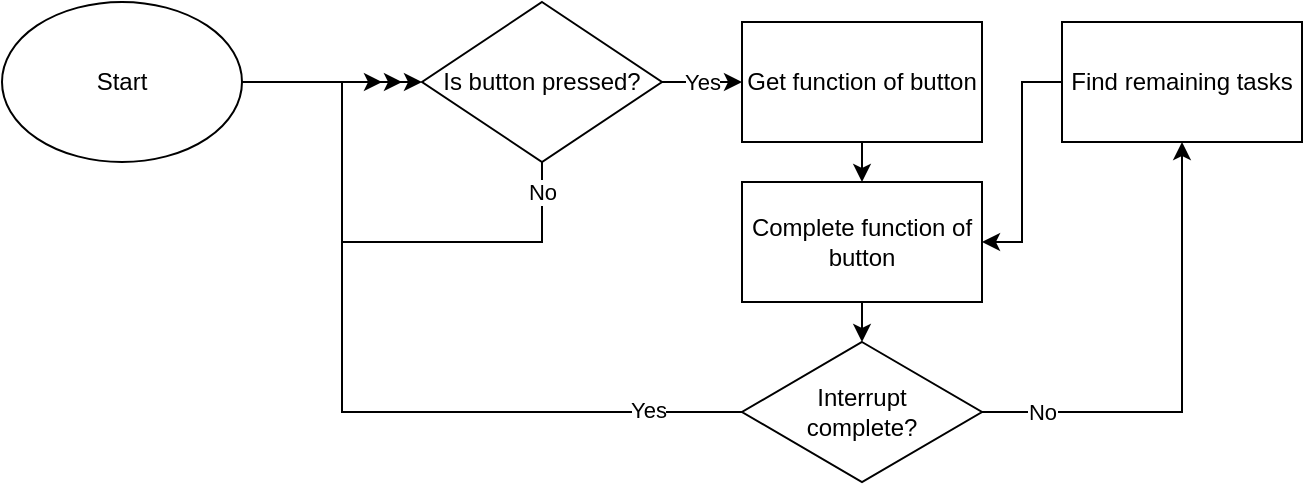 <mxfile version="13.6.10" type="device"><diagram id="knSXlzeN4QMbqxDJ91yb" name="Page-1"><mxGraphModel dx="765" dy="516" grid="1" gridSize="10" guides="1" tooltips="1" connect="1" arrows="1" fold="1" page="1" pageScale="1" pageWidth="850" pageHeight="1100" math="0" shadow="0"><root><mxCell id="0"/><mxCell id="1" parent="0"/><mxCell id="XHfwRC1X1hxLAuKc74Lf-5" value="" style="edgeStyle=orthogonalEdgeStyle;rounded=0;orthogonalLoop=1;jettySize=auto;html=1;" edge="1" parent="1" source="XHfwRC1X1hxLAuKc74Lf-1" target="XHfwRC1X1hxLAuKc74Lf-2"><mxGeometry relative="1" as="geometry"/></mxCell><mxCell id="XHfwRC1X1hxLAuKc74Lf-1" value="Start" style="ellipse;whiteSpace=wrap;html=1;" vertex="1" parent="1"><mxGeometry x="10" y="40" width="120" height="80" as="geometry"/></mxCell><mxCell id="XHfwRC1X1hxLAuKc74Lf-6" value="Yes" style="edgeStyle=orthogonalEdgeStyle;rounded=0;orthogonalLoop=1;jettySize=auto;html=1;" edge="1" parent="1" source="XHfwRC1X1hxLAuKc74Lf-2" target="XHfwRC1X1hxLAuKc74Lf-3"><mxGeometry relative="1" as="geometry"><mxPoint as="offset"/></mxGeometry></mxCell><mxCell id="XHfwRC1X1hxLAuKc74Lf-12" value="No" style="edgeStyle=orthogonalEdgeStyle;rounded=0;orthogonalLoop=1;jettySize=auto;html=1;exitX=0.5;exitY=1;exitDx=0;exitDy=0;" edge="1" parent="1" source="XHfwRC1X1hxLAuKc74Lf-2"><mxGeometry x="-0.882" relative="1" as="geometry"><mxPoint x="210" y="80" as="targetPoint"/><Array as="points"><mxPoint x="280" y="160"/><mxPoint x="180" y="160"/><mxPoint x="180" y="80"/></Array><mxPoint as="offset"/></mxGeometry></mxCell><mxCell id="XHfwRC1X1hxLAuKc74Lf-2" value="Is button pressed?" style="rhombus;whiteSpace=wrap;html=1;" vertex="1" parent="1"><mxGeometry x="220" y="40" width="120" height="80" as="geometry"/></mxCell><mxCell id="XHfwRC1X1hxLAuKc74Lf-21" style="edgeStyle=orthogonalEdgeStyle;rounded=0;orthogonalLoop=1;jettySize=auto;html=1;exitX=0.5;exitY=1;exitDx=0;exitDy=0;entryX=0.5;entryY=0;entryDx=0;entryDy=0;" edge="1" parent="1" source="XHfwRC1X1hxLAuKc74Lf-3" target="XHfwRC1X1hxLAuKc74Lf-13"><mxGeometry relative="1" as="geometry"/></mxCell><mxCell id="XHfwRC1X1hxLAuKc74Lf-3" value="Get function of button" style="rounded=0;whiteSpace=wrap;html=1;" vertex="1" parent="1"><mxGeometry x="380" y="50" width="120" height="60" as="geometry"/></mxCell><mxCell id="XHfwRC1X1hxLAuKc74Lf-22" style="edgeStyle=orthogonalEdgeStyle;rounded=0;orthogonalLoop=1;jettySize=auto;html=1;exitX=0.5;exitY=1;exitDx=0;exitDy=0;entryX=0.5;entryY=0;entryDx=0;entryDy=0;" edge="1" parent="1" source="XHfwRC1X1hxLAuKc74Lf-13"><mxGeometry relative="1" as="geometry"><mxPoint x="440" y="210" as="targetPoint"/></mxGeometry></mxCell><mxCell id="XHfwRC1X1hxLAuKc74Lf-13" value="Complete function of button" style="rounded=0;whiteSpace=wrap;html=1;" vertex="1" parent="1"><mxGeometry x="380" y="130" width="120" height="60" as="geometry"/></mxCell><mxCell id="XHfwRC1X1hxLAuKc74Lf-23" style="edgeStyle=orthogonalEdgeStyle;rounded=0;orthogonalLoop=1;jettySize=auto;html=1;entryX=1;entryY=0.5;entryDx=0;entryDy=0;" edge="1" parent="1" source="XHfwRC1X1hxLAuKc74Lf-15" target="XHfwRC1X1hxLAuKc74Lf-13"><mxGeometry relative="1" as="geometry"/></mxCell><mxCell id="XHfwRC1X1hxLAuKc74Lf-15" value="Find remaining tasks" style="rounded=0;whiteSpace=wrap;html=1;" vertex="1" parent="1"><mxGeometry x="540" y="50" width="120" height="60" as="geometry"/></mxCell><mxCell id="XHfwRC1X1hxLAuKc74Lf-25" value="No" style="edgeStyle=orthogonalEdgeStyle;rounded=0;orthogonalLoop=1;jettySize=auto;html=1;exitX=1;exitY=0.5;exitDx=0;exitDy=0;entryX=0.5;entryY=1;entryDx=0;entryDy=0;" edge="1" parent="1" source="XHfwRC1X1hxLAuKc74Lf-24" target="XHfwRC1X1hxLAuKc74Lf-15"><mxGeometry x="-0.745" relative="1" as="geometry"><mxPoint as="offset"/></mxGeometry></mxCell><mxCell id="XHfwRC1X1hxLAuKc74Lf-28" style="edgeStyle=orthogonalEdgeStyle;rounded=0;orthogonalLoop=1;jettySize=auto;html=1;exitX=0;exitY=0.5;exitDx=0;exitDy=0;" edge="1" parent="1" source="XHfwRC1X1hxLAuKc74Lf-24"><mxGeometry relative="1" as="geometry"><mxPoint x="200" y="80" as="targetPoint"/><Array as="points"><mxPoint x="180" y="245"/><mxPoint x="180" y="80"/></Array></mxGeometry></mxCell><mxCell id="XHfwRC1X1hxLAuKc74Lf-29" value="Yes" style="edgeLabel;html=1;align=center;verticalAlign=middle;resizable=0;points=[];" vertex="1" connectable="0" parent="XHfwRC1X1hxLAuKc74Lf-28"><mxGeometry x="-0.756" y="-1" relative="1" as="geometry"><mxPoint as="offset"/></mxGeometry></mxCell><mxCell id="XHfwRC1X1hxLAuKc74Lf-24" value="Interrupt &lt;br&gt;complete?" style="rhombus;whiteSpace=wrap;html=1;" vertex="1" parent="1"><mxGeometry x="380" y="210" width="120" height="70" as="geometry"/></mxCell></root></mxGraphModel></diagram></mxfile>